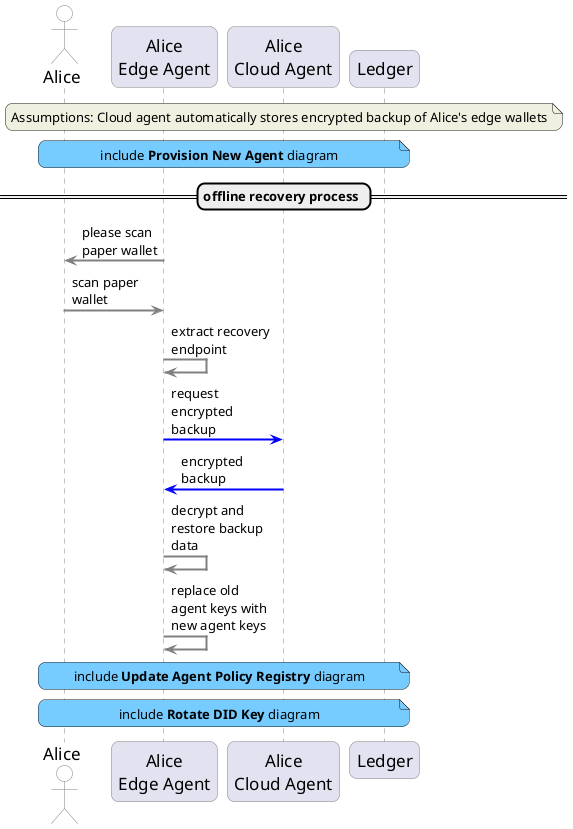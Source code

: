 @startuml
skinparam sequenceArrowThickness 2
skinparam roundcorner 15
skinparam maxmessagesize 100
skinparam sequence {
	ArrowColor grey
	LifeLineBorderColor grey
    ParticipantBorderColor grey
	boxbordercolor white
	ParticipantFontSize 17
	actorfontsize 17
	boxfontsize 17
	boxfontcolor grey
	ActorBorderColor grey
    Actorbackgroundcolor white
}

actor Alice as al
participant "Alice\nEdge Agent" as aea
participant "Alice\nCloud Agent" as aca
participant "Ledger" as led

note over aca #f0f0e0
Assumptions: Cloud agent automatically stores encrypted backup of Alice's edge wallets
end note

note over al, led #77ccff
include <b>Provision New Agent</b> diagram
end note
== offline recovery process ==

aea -> al: please scan paper wallet
al -> aea: scan paper wallet
aea -> aea: extract recovery endpoint
aea -[#blue]> aca: request encrypted backup

aca -[#blue]> aea: encrypted backup
aea -> aea: decrypt and restore backup data
aea -> aea: replace old agent keys with new agent keys

note over al, led #77ccff
include <b>Update Agent Policy Registry</b> diagram
end note
note over al, led #77ccff
include <b>Rotate DID Key</b> diagram
end note

@enduml
